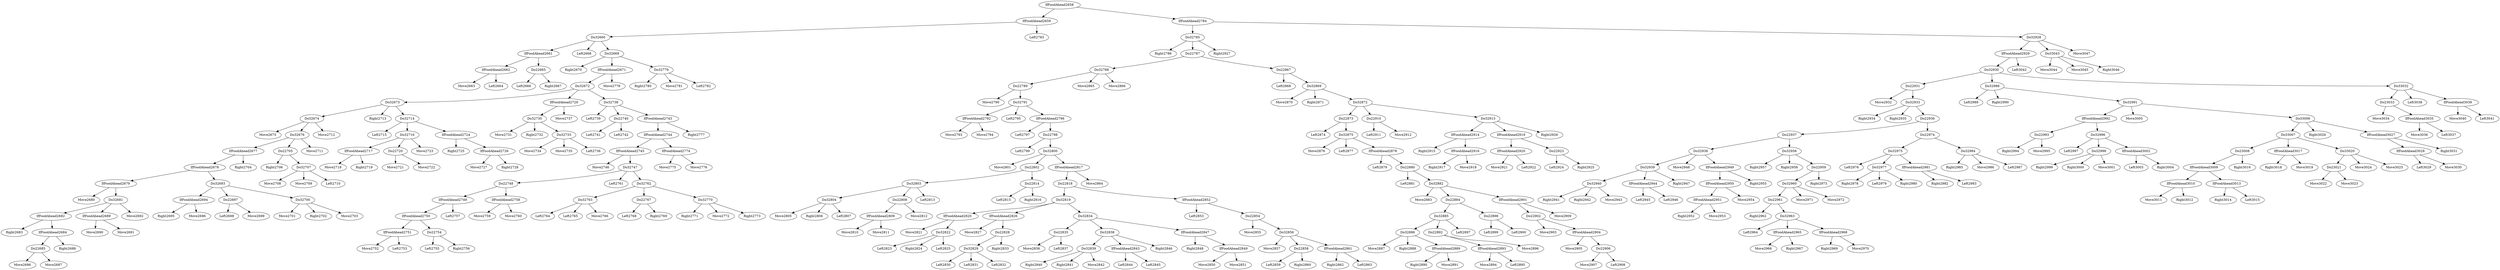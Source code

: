 digraph T {
	IfFoodAhead2662 -> Move2663
	IfFoodAhead2662 -> Left2664
	IfFoodAhead2661 -> IfFoodAhead2662
	Do22665 -> Left2666
	Do22665 -> Right2667
	IfFoodAhead2661 -> Do22665
	Do32660 -> IfFoodAhead2661
	Do32660 -> Left2668
	Do32669 -> Right2670
	Do32674 -> Move2675
	IfFoodAhead2679 -> Move2680
	IfFoodAhead2682 -> Right2683
	Do22685 -> Move2686
	Do22685 -> Move2687
	IfFoodAhead2684 -> Do22685
	IfFoodAhead2684 -> Right2688
	IfFoodAhead2682 -> IfFoodAhead2684
	Do32681 -> IfFoodAhead2682
	IfFoodAhead2689 -> Move2690
	IfFoodAhead2689 -> Move2691
	Do32681 -> IfFoodAhead2689
	Do32681 -> Move2692
	IfFoodAhead2679 -> Do32681
	IfFoodAhead2678 -> IfFoodAhead2679
	IfFoodAhead2694 -> Right2695
	IfFoodAhead2694 -> Move2696
	Do32693 -> IfFoodAhead2694
	Do22697 -> Left2698
	Do22697 -> Move2699
	Do32693 -> Do22697
	Do32700 -> Move2701
	Do32700 -> Right2702
	Do32700 -> Move2703
	Do32693 -> Do32700
	IfFoodAhead2678 -> Do32693
	IfFoodAhead2677 -> IfFoodAhead2678
	IfFoodAhead2677 -> Right2704
	Do32676 -> IfFoodAhead2677
	Do22705 -> Right2706
	Do32707 -> Move2708
	Do32707 -> Move2709
	Do32707 -> Left2710
	Do22705 -> Do32707
	Do32676 -> Do22705
	Do32676 -> Move2711
	Do32674 -> Do32676
	Do32674 -> Move2712
	Do32673 -> Do32674
	Do32673 -> Right2713
	Do32714 -> Left2715
	IfFoodAhead2717 -> Move2718
	IfFoodAhead2717 -> Right2719
	Do32716 -> IfFoodAhead2717
	Do22720 -> Move2721
	Do22720 -> Move2722
	Do32716 -> Do22720
	Do32716 -> Move2723
	Do32714 -> Do32716
	IfFoodAhead2724 -> Right2725
	IfFoodAhead2726 -> Move2727
	IfFoodAhead2726 -> Right2728
	IfFoodAhead2724 -> IfFoodAhead2726
	Do32714 -> IfFoodAhead2724
	Do32673 -> Do32714
	Do32672 -> Do32673
	Do32730 -> Move2731
	Do32730 -> Right2732
	Do32733 -> Move2734
	Do32733 -> Move2735
	Do32733 -> Left2736
	Do32730 -> Do32733
	IfFoodAhead2729 -> Do32730
	IfFoodAhead2729 -> Move2737
	Do32672 -> IfFoodAhead2729
	Do32738 -> Left2739
	Do22740 -> Left2741
	Do22740 -> Left2742
	Do32738 -> Do22740
	IfFoodAhead2745 -> Move2746
	IfFoodAhead2751 -> Move2752
	IfFoodAhead2751 -> Left2753
	IfFoodAhead2750 -> IfFoodAhead2751
	Do22754 -> Left2755
	Do22754 -> Right2756
	IfFoodAhead2750 -> Do22754
	IfFoodAhead2749 -> IfFoodAhead2750
	IfFoodAhead2749 -> Left2757
	Do22748 -> IfFoodAhead2749
	IfFoodAhead2758 -> Move2759
	IfFoodAhead2758 -> Move2760
	Do22748 -> IfFoodAhead2758
	Do32747 -> Do22748
	Do32747 -> Left2761
	Do32763 -> Left2764
	Do32763 -> Left2765
	Do32763 -> Move2766
	Do32762 -> Do32763
	Do22767 -> Left2768
	Do22767 -> Right2769
	Do32762 -> Do22767
	Do32770 -> Right2771
	Do32770 -> Move2772
	Do32770 -> Right2773
	Do32762 -> Do32770
	Do32747 -> Do32762
	IfFoodAhead2745 -> Do32747
	IfFoodAhead2744 -> IfFoodAhead2745
	IfFoodAhead2774 -> Move2775
	IfFoodAhead2774 -> Move2776
	IfFoodAhead2744 -> IfFoodAhead2774
	IfFoodAhead2743 -> IfFoodAhead2744
	IfFoodAhead2743 -> Right2777
	Do32738 -> IfFoodAhead2743
	Do32672 -> Do32738
	IfFoodAhead2671 -> Do32672
	IfFoodAhead2671 -> Move2778
	Do32669 -> IfFoodAhead2671
	Do32779 -> Right2780
	Do32779 -> Move2781
	Do32779 -> Left2782
	Do32669 -> Do32779
	Do32660 -> Do32669
	IfFoodAhead2659 -> Do32660
	IfFoodAhead2659 -> Left2783
	IfFoodAhead2658 -> IfFoodAhead2659
	Do32785 -> Right2786
	Do22789 -> Move2790
	IfFoodAhead2792 -> Move2793
	IfFoodAhead2792 -> Move2794
	Do32791 -> IfFoodAhead2792
	Do32791 -> Left2795
	IfFoodAhead2796 -> Left2797
	Do22798 -> Left2799
	Do32800 -> Move2801
	Do32804 -> Move2805
	Do32804 -> Right2806
	Do32804 -> Left2807
	Do32803 -> Do32804
	IfFoodAhead2809 -> Move2810
	IfFoodAhead2809 -> Move2811
	Do22808 -> IfFoodAhead2809
	Do22808 -> Move2812
	Do32803 -> Do22808
	Do32803 -> Left2813
	Do22802 -> Do32803
	Do22814 -> Left2815
	Do22814 -> Right2816
	Do22802 -> Do22814
	Do32800 -> Do22802
	IfFoodAhead2820 -> Move2821
	Do32822 -> Left2823
	Do32822 -> Right2824
	Do32822 -> Left2825
	IfFoodAhead2820 -> Do32822
	Do32819 -> IfFoodAhead2820
	IfFoodAhead2826 -> Move2827
	Do32829 -> Left2830
	Do32829 -> Left2831
	Do32829 -> Left2832
	Do22828 -> Do32829
	Do22828 -> Right2833
	IfFoodAhead2826 -> Do22828
	Do32819 -> IfFoodAhead2826
	Do22835 -> Move2836
	Do22835 -> Left2837
	Do32834 -> Do22835
	Do32839 -> Right2840
	Do32839 -> Right2841
	Do32839 -> Move2842
	Do32838 -> Do32839
	IfFoodAhead2843 -> Left2844
	IfFoodAhead2843 -> Left2845
	Do32838 -> IfFoodAhead2843
	Do32838 -> Right2846
	Do32834 -> Do32838
	IfFoodAhead2847 -> Right2848
	IfFoodAhead2849 -> Move2850
	IfFoodAhead2849 -> Move2851
	IfFoodAhead2847 -> IfFoodAhead2849
	Do32834 -> IfFoodAhead2847
	Do32819 -> Do32834
	Do22818 -> Do32819
	IfFoodAhead2852 -> Left2853
	Do22854 -> Move2855
	Do32856 -> Move2857
	Do22858 -> Left2859
	Do22858 -> Right2860
	Do32856 -> Do22858
	IfFoodAhead2861 -> Right2862
	IfFoodAhead2861 -> Left2863
	Do32856 -> IfFoodAhead2861
	Do22854 -> Do32856
	IfFoodAhead2852 -> Do22854
	Do22818 -> IfFoodAhead2852
	IfFoodAhead2817 -> Do22818
	IfFoodAhead2817 -> Move2864
	Do32800 -> IfFoodAhead2817
	Do22798 -> Do32800
	IfFoodAhead2796 -> Do22798
	Do32791 -> IfFoodAhead2796
	Do22789 -> Do32791
	Do32788 -> Do22789
	Do32788 -> Move2865
	Do32788 -> Move2866
	Do22787 -> Do32788
	Do22867 -> Left2868
	Do32869 -> Move2870
	Do32869 -> Right2871
	Do22873 -> Left2874
	Do32875 -> Move2876
	Do32875 -> Left2877
	IfFoodAhead2878 -> Left2879
	Do22880 -> Left2881
	Do32882 -> Move2883
	Do32886 -> Move2887
	Do32886 -> Right2888
	IfFoodAhead2889 -> Right2890
	IfFoodAhead2889 -> Move2891
	Do32886 -> IfFoodAhead2889
	Do32885 -> Do32886
	IfFoodAhead2893 -> Move2894
	IfFoodAhead2893 -> Left2895
	Do22892 -> IfFoodAhead2893
	Do22892 -> Move2896
	Do32885 -> Do22892
	Do32885 -> Left2897
	Do22884 -> Do32885
	Do22898 -> Left2899
	Do22898 -> Left2900
	Do22884 -> Do22898
	Do32882 -> Do22884
	Do22902 -> Move2903
	IfFoodAhead2904 -> Move2905
	Do22906 -> Move2907
	Do22906 -> Left2908
	IfFoodAhead2904 -> Do22906
	Do22902 -> IfFoodAhead2904
	IfFoodAhead2901 -> Do22902
	IfFoodAhead2901 -> Move2909
	Do32882 -> IfFoodAhead2901
	Do22880 -> Do32882
	IfFoodAhead2878 -> Do22880
	Do32875 -> IfFoodAhead2878
	Do22873 -> Do32875
	Do32872 -> Do22873
	Do22910 -> Left2911
	Do22910 -> Move2912
	Do32872 -> Do22910
	IfFoodAhead2914 -> Right2915
	IfFoodAhead2916 -> Right2917
	IfFoodAhead2916 -> Move2918
	IfFoodAhead2914 -> IfFoodAhead2916
	Do32913 -> IfFoodAhead2914
	IfFoodAhead2920 -> Move2921
	IfFoodAhead2920 -> Left2922
	IfFoodAhead2919 -> IfFoodAhead2920
	Do22923 -> Left2924
	Do22923 -> Right2925
	IfFoodAhead2919 -> Do22923
	Do32913 -> IfFoodAhead2919
	Do32913 -> Right2926
	Do32872 -> Do32913
	Do32869 -> Do32872
	Do22867 -> Do32869
	Do22787 -> Do22867
	Do32785 -> Do22787
	Do32785 -> Right2927
	IfFoodAhead2784 -> Do32785
	Do22931 -> Move2932
	Do32933 -> Right2934
	Do32933 -> Right2935
	Do32940 -> Right2941
	Do32940 -> Right2942
	Do32940 -> Move2943
	Do32939 -> Do32940
	IfFoodAhead2944 -> Left2945
	IfFoodAhead2944 -> Left2946
	Do32939 -> IfFoodAhead2944
	Do32939 -> Right2947
	Do32938 -> Do32939
	Do32938 -> Move2948
	IfFoodAhead2951 -> Right2952
	IfFoodAhead2951 -> Move2953
	IfFoodAhead2950 -> IfFoodAhead2951
	IfFoodAhead2950 -> Move2954
	IfFoodAhead2949 -> IfFoodAhead2950
	IfFoodAhead2949 -> Right2955
	Do32938 -> IfFoodAhead2949
	Do22937 -> Do32938
	Do32956 -> Right2957
	Do32956 -> Right2958
	Do22961 -> Right2962
	Do32963 -> Left2964
	IfFoodAhead2965 -> Move2966
	IfFoodAhead2965 -> Right2967
	Do32963 -> IfFoodAhead2965
	IfFoodAhead2968 -> Right2969
	IfFoodAhead2968 -> Move2970
	Do32963 -> IfFoodAhead2968
	Do22961 -> Do32963
	Do32960 -> Do22961
	Do32960 -> Move2971
	Do32960 -> Move2972
	Do22959 -> Do32960
	Do22959 -> Right2973
	Do32956 -> Do22959
	Do22937 -> Do32956
	Do22936 -> Do22937
	Do32975 -> Left2976
	Do32977 -> Right2978
	Do32977 -> Left2979
	Do32977 -> Right2980
	Do32975 -> Do32977
	IfFoodAhead2981 -> Right2982
	IfFoodAhead2981 -> Left2983
	Do32975 -> IfFoodAhead2981
	Do22974 -> Do32975
	Do32984 -> Right2985
	Do32984 -> Move2986
	Do32984 -> Left2987
	Do22974 -> Do32984
	Do22936 -> Do22974
	Do32933 -> Do22936
	Do22931 -> Do32933
	Do32930 -> Do22931
	Do32988 -> Left2989
	Do32988 -> Right2990
	Do22993 -> Right2994
	Do22993 -> Move2995
	IfFoodAhead2992 -> Do22993
	Do32996 -> Left2997
	Do32998 -> Right2999
	Do32998 -> Right3000
	Do32998 -> Move3001
	Do32996 -> Do32998
	IfFoodAhead3002 -> Left3003
	IfFoodAhead3002 -> Right3004
	Do32996 -> IfFoodAhead3002
	IfFoodAhead2992 -> Do32996
	Do32991 -> IfFoodAhead2992
	Do32991 -> Move3005
	IfFoodAhead3010 -> Move3011
	IfFoodAhead3010 -> Right3012
	IfFoodAhead3009 -> IfFoodAhead3010
	IfFoodAhead3013 -> Right3014
	IfFoodAhead3013 -> Left3015
	IfFoodAhead3009 -> IfFoodAhead3013
	Do23008 -> IfFoodAhead3009
	Do23008 -> Right3016
	Do33007 -> Do23008
	IfFoodAhead3017 -> Right3018
	IfFoodAhead3017 -> Move3019
	Do33007 -> IfFoodAhead3017
	Do23021 -> Move3022
	Do23021 -> Move3023
	Do33020 -> Do23021
	Do33020 -> Move3024
	Do33020 -> Move3025
	Do33007 -> Do33020
	Do33006 -> Do33007
	Do33006 -> Right3026
	IfFoodAhead3028 -> Left3029
	IfFoodAhead3028 -> Move3030
	IfFoodAhead3027 -> IfFoodAhead3028
	IfFoodAhead3027 -> Right3031
	Do33006 -> IfFoodAhead3027
	Do32991 -> Do33006
	Do32988 -> Do32991
	Do32930 -> Do32988
	Do23033 -> Move3034
	IfFoodAhead3035 -> Move3036
	IfFoodAhead3035 -> Left3037
	Do23033 -> IfFoodAhead3035
	Do33032 -> Do23033
	Do33032 -> Left3038
	IfFoodAhead3039 -> Move3040
	IfFoodAhead3039 -> Left3041
	Do33032 -> IfFoodAhead3039
	Do32930 -> Do33032
	IfFoodAhead2929 -> Do32930
	IfFoodAhead2929 -> Left3042
	Do32928 -> IfFoodAhead2929
	Do33043 -> Move3044
	Do33043 -> Move3045
	Do33043 -> Right3046
	Do32928 -> Do33043
	Do32928 -> Move3047
	IfFoodAhead2784 -> Do32928
	IfFoodAhead2658 -> IfFoodAhead2784
}
